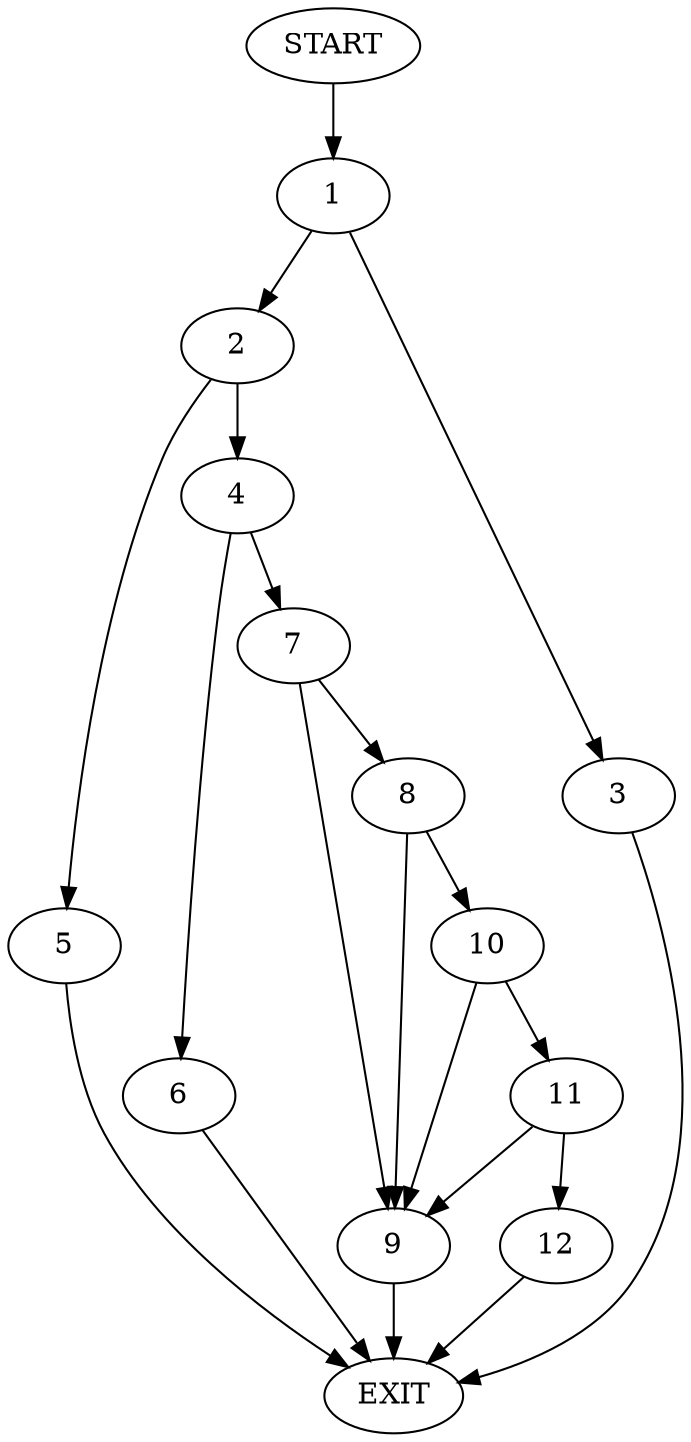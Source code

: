 digraph {
0 [label="START"]
13 [label="EXIT"]
0 -> 1
1 -> 2
1 -> 3
2 -> 4
2 -> 5
3 -> 13
4 -> 6
4 -> 7
5 -> 13
7 -> 8
7 -> 9
6 -> 13
8 -> 10
8 -> 9
9 -> 13
10 -> 9
10 -> 11
11 -> 12
11 -> 9
12 -> 13
}
